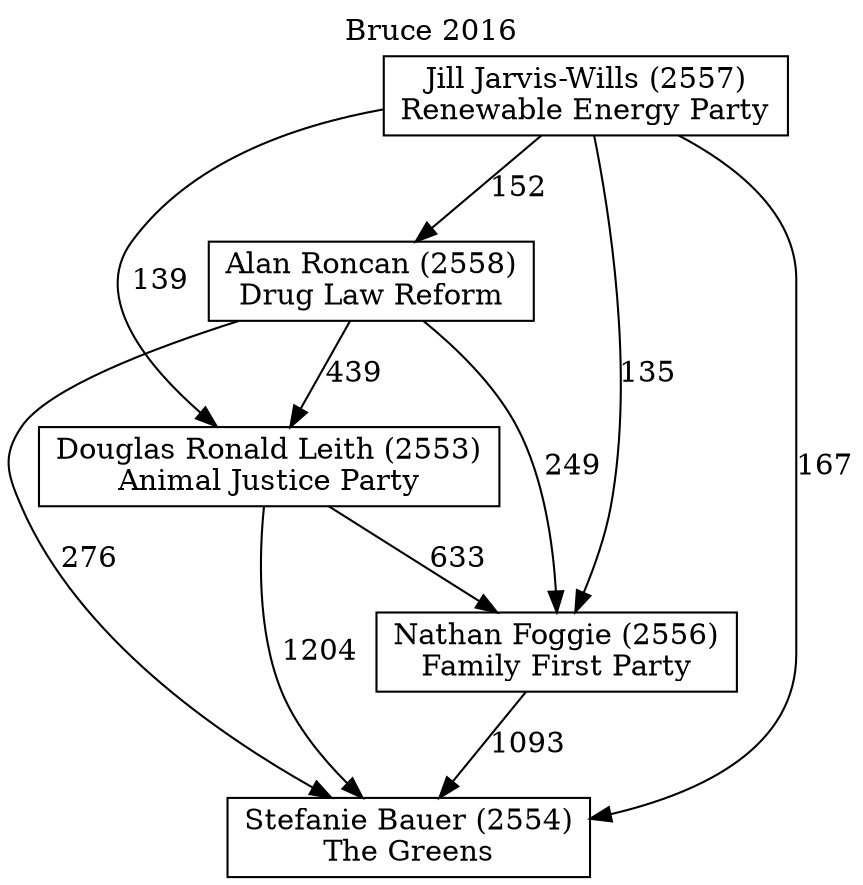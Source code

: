 // House preference flow
digraph "Stefanie Bauer (2554)_Bruce_2016" {
	graph [label="Bruce 2016" labelloc=t]
	node [shape=box]
	"Stefanie Bauer (2554)" [label="Stefanie Bauer (2554)
The Greens"]
	"Nathan Foggie (2556)" [label="Nathan Foggie (2556)
Family First Party"]
	"Douglas Ronald Leith (2553)" [label="Douglas Ronald Leith (2553)
Animal Justice Party"]
	"Alan Roncan (2558)" [label="Alan Roncan (2558)
Drug Law Reform"]
	"Jill Jarvis-Wills (2557)" [label="Jill Jarvis-Wills (2557)
Renewable Energy Party"]
	"Stefanie Bauer (2554)" [label="Stefanie Bauer (2554)
The Greens"]
	"Douglas Ronald Leith (2553)" [label="Douglas Ronald Leith (2553)
Animal Justice Party"]
	"Alan Roncan (2558)" [label="Alan Roncan (2558)
Drug Law Reform"]
	"Jill Jarvis-Wills (2557)" [label="Jill Jarvis-Wills (2557)
Renewable Energy Party"]
	"Stefanie Bauer (2554)" [label="Stefanie Bauer (2554)
The Greens"]
	"Alan Roncan (2558)" [label="Alan Roncan (2558)
Drug Law Reform"]
	"Jill Jarvis-Wills (2557)" [label="Jill Jarvis-Wills (2557)
Renewable Energy Party"]
	"Stefanie Bauer (2554)" [label="Stefanie Bauer (2554)
The Greens"]
	"Jill Jarvis-Wills (2557)" [label="Jill Jarvis-Wills (2557)
Renewable Energy Party"]
	"Jill Jarvis-Wills (2557)" [label="Jill Jarvis-Wills (2557)
Renewable Energy Party"]
	"Alan Roncan (2558)" [label="Alan Roncan (2558)
Drug Law Reform"]
	"Jill Jarvis-Wills (2557)" [label="Jill Jarvis-Wills (2557)
Renewable Energy Party"]
	"Jill Jarvis-Wills (2557)" [label="Jill Jarvis-Wills (2557)
Renewable Energy Party"]
	"Douglas Ronald Leith (2553)" [label="Douglas Ronald Leith (2553)
Animal Justice Party"]
	"Alan Roncan (2558)" [label="Alan Roncan (2558)
Drug Law Reform"]
	"Jill Jarvis-Wills (2557)" [label="Jill Jarvis-Wills (2557)
Renewable Energy Party"]
	"Douglas Ronald Leith (2553)" [label="Douglas Ronald Leith (2553)
Animal Justice Party"]
	"Jill Jarvis-Wills (2557)" [label="Jill Jarvis-Wills (2557)
Renewable Energy Party"]
	"Jill Jarvis-Wills (2557)" [label="Jill Jarvis-Wills (2557)
Renewable Energy Party"]
	"Alan Roncan (2558)" [label="Alan Roncan (2558)
Drug Law Reform"]
	"Jill Jarvis-Wills (2557)" [label="Jill Jarvis-Wills (2557)
Renewable Energy Party"]
	"Jill Jarvis-Wills (2557)" [label="Jill Jarvis-Wills (2557)
Renewable Energy Party"]
	"Nathan Foggie (2556)" [label="Nathan Foggie (2556)
Family First Party"]
	"Douglas Ronald Leith (2553)" [label="Douglas Ronald Leith (2553)
Animal Justice Party"]
	"Alan Roncan (2558)" [label="Alan Roncan (2558)
Drug Law Reform"]
	"Jill Jarvis-Wills (2557)" [label="Jill Jarvis-Wills (2557)
Renewable Energy Party"]
	"Nathan Foggie (2556)" [label="Nathan Foggie (2556)
Family First Party"]
	"Alan Roncan (2558)" [label="Alan Roncan (2558)
Drug Law Reform"]
	"Jill Jarvis-Wills (2557)" [label="Jill Jarvis-Wills (2557)
Renewable Energy Party"]
	"Nathan Foggie (2556)" [label="Nathan Foggie (2556)
Family First Party"]
	"Jill Jarvis-Wills (2557)" [label="Jill Jarvis-Wills (2557)
Renewable Energy Party"]
	"Jill Jarvis-Wills (2557)" [label="Jill Jarvis-Wills (2557)
Renewable Energy Party"]
	"Alan Roncan (2558)" [label="Alan Roncan (2558)
Drug Law Reform"]
	"Jill Jarvis-Wills (2557)" [label="Jill Jarvis-Wills (2557)
Renewable Energy Party"]
	"Jill Jarvis-Wills (2557)" [label="Jill Jarvis-Wills (2557)
Renewable Energy Party"]
	"Douglas Ronald Leith (2553)" [label="Douglas Ronald Leith (2553)
Animal Justice Party"]
	"Alan Roncan (2558)" [label="Alan Roncan (2558)
Drug Law Reform"]
	"Jill Jarvis-Wills (2557)" [label="Jill Jarvis-Wills (2557)
Renewable Energy Party"]
	"Douglas Ronald Leith (2553)" [label="Douglas Ronald Leith (2553)
Animal Justice Party"]
	"Jill Jarvis-Wills (2557)" [label="Jill Jarvis-Wills (2557)
Renewable Energy Party"]
	"Jill Jarvis-Wills (2557)" [label="Jill Jarvis-Wills (2557)
Renewable Energy Party"]
	"Alan Roncan (2558)" [label="Alan Roncan (2558)
Drug Law Reform"]
	"Jill Jarvis-Wills (2557)" [label="Jill Jarvis-Wills (2557)
Renewable Energy Party"]
	"Jill Jarvis-Wills (2557)" [label="Jill Jarvis-Wills (2557)
Renewable Energy Party"]
	"Nathan Foggie (2556)" -> "Stefanie Bauer (2554)" [label=1093]
	"Douglas Ronald Leith (2553)" -> "Nathan Foggie (2556)" [label=633]
	"Alan Roncan (2558)" -> "Douglas Ronald Leith (2553)" [label=439]
	"Jill Jarvis-Wills (2557)" -> "Alan Roncan (2558)" [label=152]
	"Douglas Ronald Leith (2553)" -> "Stefanie Bauer (2554)" [label=1204]
	"Alan Roncan (2558)" -> "Stefanie Bauer (2554)" [label=276]
	"Jill Jarvis-Wills (2557)" -> "Stefanie Bauer (2554)" [label=167]
	"Jill Jarvis-Wills (2557)" -> "Douglas Ronald Leith (2553)" [label=139]
	"Alan Roncan (2558)" -> "Nathan Foggie (2556)" [label=249]
	"Jill Jarvis-Wills (2557)" -> "Nathan Foggie (2556)" [label=135]
}
